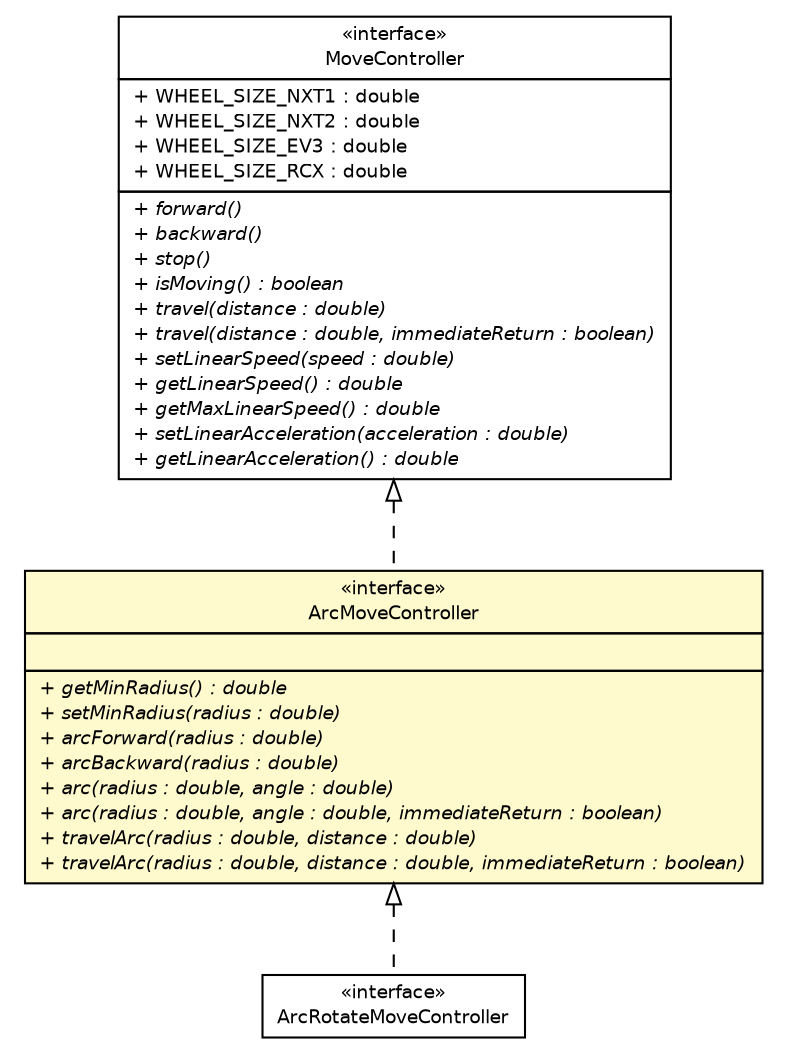 #!/usr/local/bin/dot
#
# Class diagram 
# Generated by UMLGraph version R5_6-24-gf6e263 (http://www.umlgraph.org/)
#

digraph G {
	edge [fontname="Helvetica",fontsize=10,labelfontname="Helvetica",labelfontsize=10];
	node [fontname="Helvetica",fontsize=10,shape=plaintext];
	nodesep=0.25;
	ranksep=0.5;
	// lejos.robotics.navigation.ArcMoveController
	c455 [label=<<table title="lejos.robotics.navigation.ArcMoveController" border="0" cellborder="1" cellspacing="0" cellpadding="2" port="p" bgcolor="lemonChiffon" href="./ArcMoveController.html">
		<tr><td><table border="0" cellspacing="0" cellpadding="1">
<tr><td align="center" balign="center"> &#171;interface&#187; </td></tr>
<tr><td align="center" balign="center"> ArcMoveController </td></tr>
		</table></td></tr>
		<tr><td><table border="0" cellspacing="0" cellpadding="1">
<tr><td align="left" balign="left">  </td></tr>
		</table></td></tr>
		<tr><td><table border="0" cellspacing="0" cellpadding="1">
<tr><td align="left" balign="left"><font face="Helvetica-Oblique" point-size="9.0"> + getMinRadius() : double </font></td></tr>
<tr><td align="left" balign="left"><font face="Helvetica-Oblique" point-size="9.0"> + setMinRadius(radius : double) </font></td></tr>
<tr><td align="left" balign="left"><font face="Helvetica-Oblique" point-size="9.0"> + arcForward(radius : double) </font></td></tr>
<tr><td align="left" balign="left"><font face="Helvetica-Oblique" point-size="9.0"> + arcBackward(radius : double) </font></td></tr>
<tr><td align="left" balign="left"><font face="Helvetica-Oblique" point-size="9.0"> + arc(radius : double, angle : double) </font></td></tr>
<tr><td align="left" balign="left"><font face="Helvetica-Oblique" point-size="9.0"> + arc(radius : double, angle : double, immediateReturn : boolean) </font></td></tr>
<tr><td align="left" balign="left"><font face="Helvetica-Oblique" point-size="9.0"> + travelArc(radius : double, distance : double) </font></td></tr>
<tr><td align="left" balign="left"><font face="Helvetica-Oblique" point-size="9.0"> + travelArc(radius : double, distance : double, immediateReturn : boolean) </font></td></tr>
		</table></td></tr>
		</table>>, URL="./ArcMoveController.html", fontname="Helvetica", fontcolor="black", fontsize=9.0];
	// lejos.robotics.navigation.ArcRotateMoveController
	c456 [label=<<table title="lejos.robotics.navigation.ArcRotateMoveController" border="0" cellborder="1" cellspacing="0" cellpadding="2" port="p" href="./ArcRotateMoveController.html">
		<tr><td><table border="0" cellspacing="0" cellpadding="1">
<tr><td align="center" balign="center"> &#171;interface&#187; </td></tr>
<tr><td align="center" balign="center"> ArcRotateMoveController </td></tr>
		</table></td></tr>
		</table>>, URL="./ArcRotateMoveController.html", fontname="Helvetica", fontcolor="black", fontsize=9.0];
	// lejos.robotics.navigation.MoveController
	c465 [label=<<table title="lejos.robotics.navigation.MoveController" border="0" cellborder="1" cellspacing="0" cellpadding="2" port="p" href="./MoveController.html">
		<tr><td><table border="0" cellspacing="0" cellpadding="1">
<tr><td align="center" balign="center"> &#171;interface&#187; </td></tr>
<tr><td align="center" balign="center"> MoveController </td></tr>
		</table></td></tr>
		<tr><td><table border="0" cellspacing="0" cellpadding="1">
<tr><td align="left" balign="left"> + WHEEL_SIZE_NXT1 : double </td></tr>
<tr><td align="left" balign="left"> + WHEEL_SIZE_NXT2 : double </td></tr>
<tr><td align="left" balign="left"> + WHEEL_SIZE_EV3 : double </td></tr>
<tr><td align="left" balign="left"> + WHEEL_SIZE_RCX : double </td></tr>
		</table></td></tr>
		<tr><td><table border="0" cellspacing="0" cellpadding="1">
<tr><td align="left" balign="left"><font face="Helvetica-Oblique" point-size="9.0"> + forward() </font></td></tr>
<tr><td align="left" balign="left"><font face="Helvetica-Oblique" point-size="9.0"> + backward() </font></td></tr>
<tr><td align="left" balign="left"><font face="Helvetica-Oblique" point-size="9.0"> + stop() </font></td></tr>
<tr><td align="left" balign="left"><font face="Helvetica-Oblique" point-size="9.0"> + isMoving() : boolean </font></td></tr>
<tr><td align="left" balign="left"><font face="Helvetica-Oblique" point-size="9.0"> + travel(distance : double) </font></td></tr>
<tr><td align="left" balign="left"><font face="Helvetica-Oblique" point-size="9.0"> + travel(distance : double, immediateReturn : boolean) </font></td></tr>
<tr><td align="left" balign="left"><font face="Helvetica-Oblique" point-size="9.0"> + setLinearSpeed(speed : double) </font></td></tr>
<tr><td align="left" balign="left"><font face="Helvetica-Oblique" point-size="9.0"> + getLinearSpeed() : double </font></td></tr>
<tr><td align="left" balign="left"><font face="Helvetica-Oblique" point-size="9.0"> + getMaxLinearSpeed() : double </font></td></tr>
<tr><td align="left" balign="left"><font face="Helvetica-Oblique" point-size="9.0"> + setLinearAcceleration(acceleration : double) </font></td></tr>
<tr><td align="left" balign="left"><font face="Helvetica-Oblique" point-size="9.0"> + getLinearAcceleration() : double </font></td></tr>
		</table></td></tr>
		</table>>, URL="./MoveController.html", fontname="Helvetica", fontcolor="black", fontsize=9.0];
	//lejos.robotics.navigation.ArcMoveController implements lejos.robotics.navigation.MoveController
	c465:p -> c455:p [dir=back,arrowtail=empty,style=dashed];
	//lejos.robotics.navigation.ArcRotateMoveController implements lejos.robotics.navigation.ArcMoveController
	c455:p -> c456:p [dir=back,arrowtail=empty,style=dashed];
}

